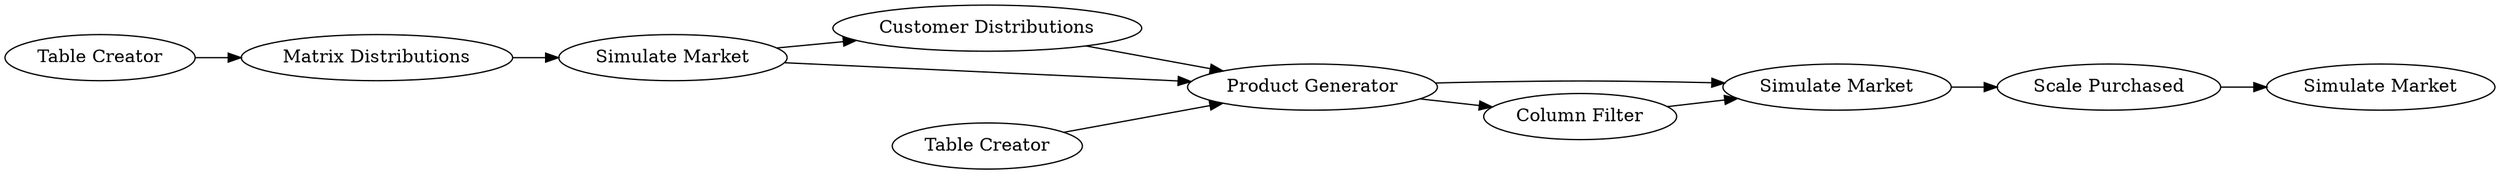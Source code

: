 digraph {
	"3678057419744649032_4" [label="Customer Distributions"]
	"3678057419744649032_3" [label="Simulate Market"]
	"3678057419744649032_10" [label="Simulate Market"]
	"3678057419744649032_9" [label="Scale Purchased"]
	"3678057419744649032_6" [label="Product Generator"]
	"3678057419744649032_5" [label="Table Creator"]
	"3678057419744649032_2" [label="Matrix Distributions"]
	"3678057419744649032_8" [label="Simulate Market"]
	"3678057419744649032_1" [label="Table Creator"]
	"3678057419744649032_7" [label="Column Filter"]
	"3678057419744649032_5" -> "3678057419744649032_6"
	"3678057419744649032_6" -> "3678057419744649032_7"
	"3678057419744649032_8" -> "3678057419744649032_9"
	"3678057419744649032_4" -> "3678057419744649032_6"
	"3678057419744649032_6" -> "3678057419744649032_8"
	"3678057419744649032_9" -> "3678057419744649032_10"
	"3678057419744649032_7" -> "3678057419744649032_8"
	"3678057419744649032_1" -> "3678057419744649032_2"
	"3678057419744649032_3" -> "3678057419744649032_4"
	"3678057419744649032_2" -> "3678057419744649032_3"
	"3678057419744649032_3" -> "3678057419744649032_6"
	rankdir=LR
}
